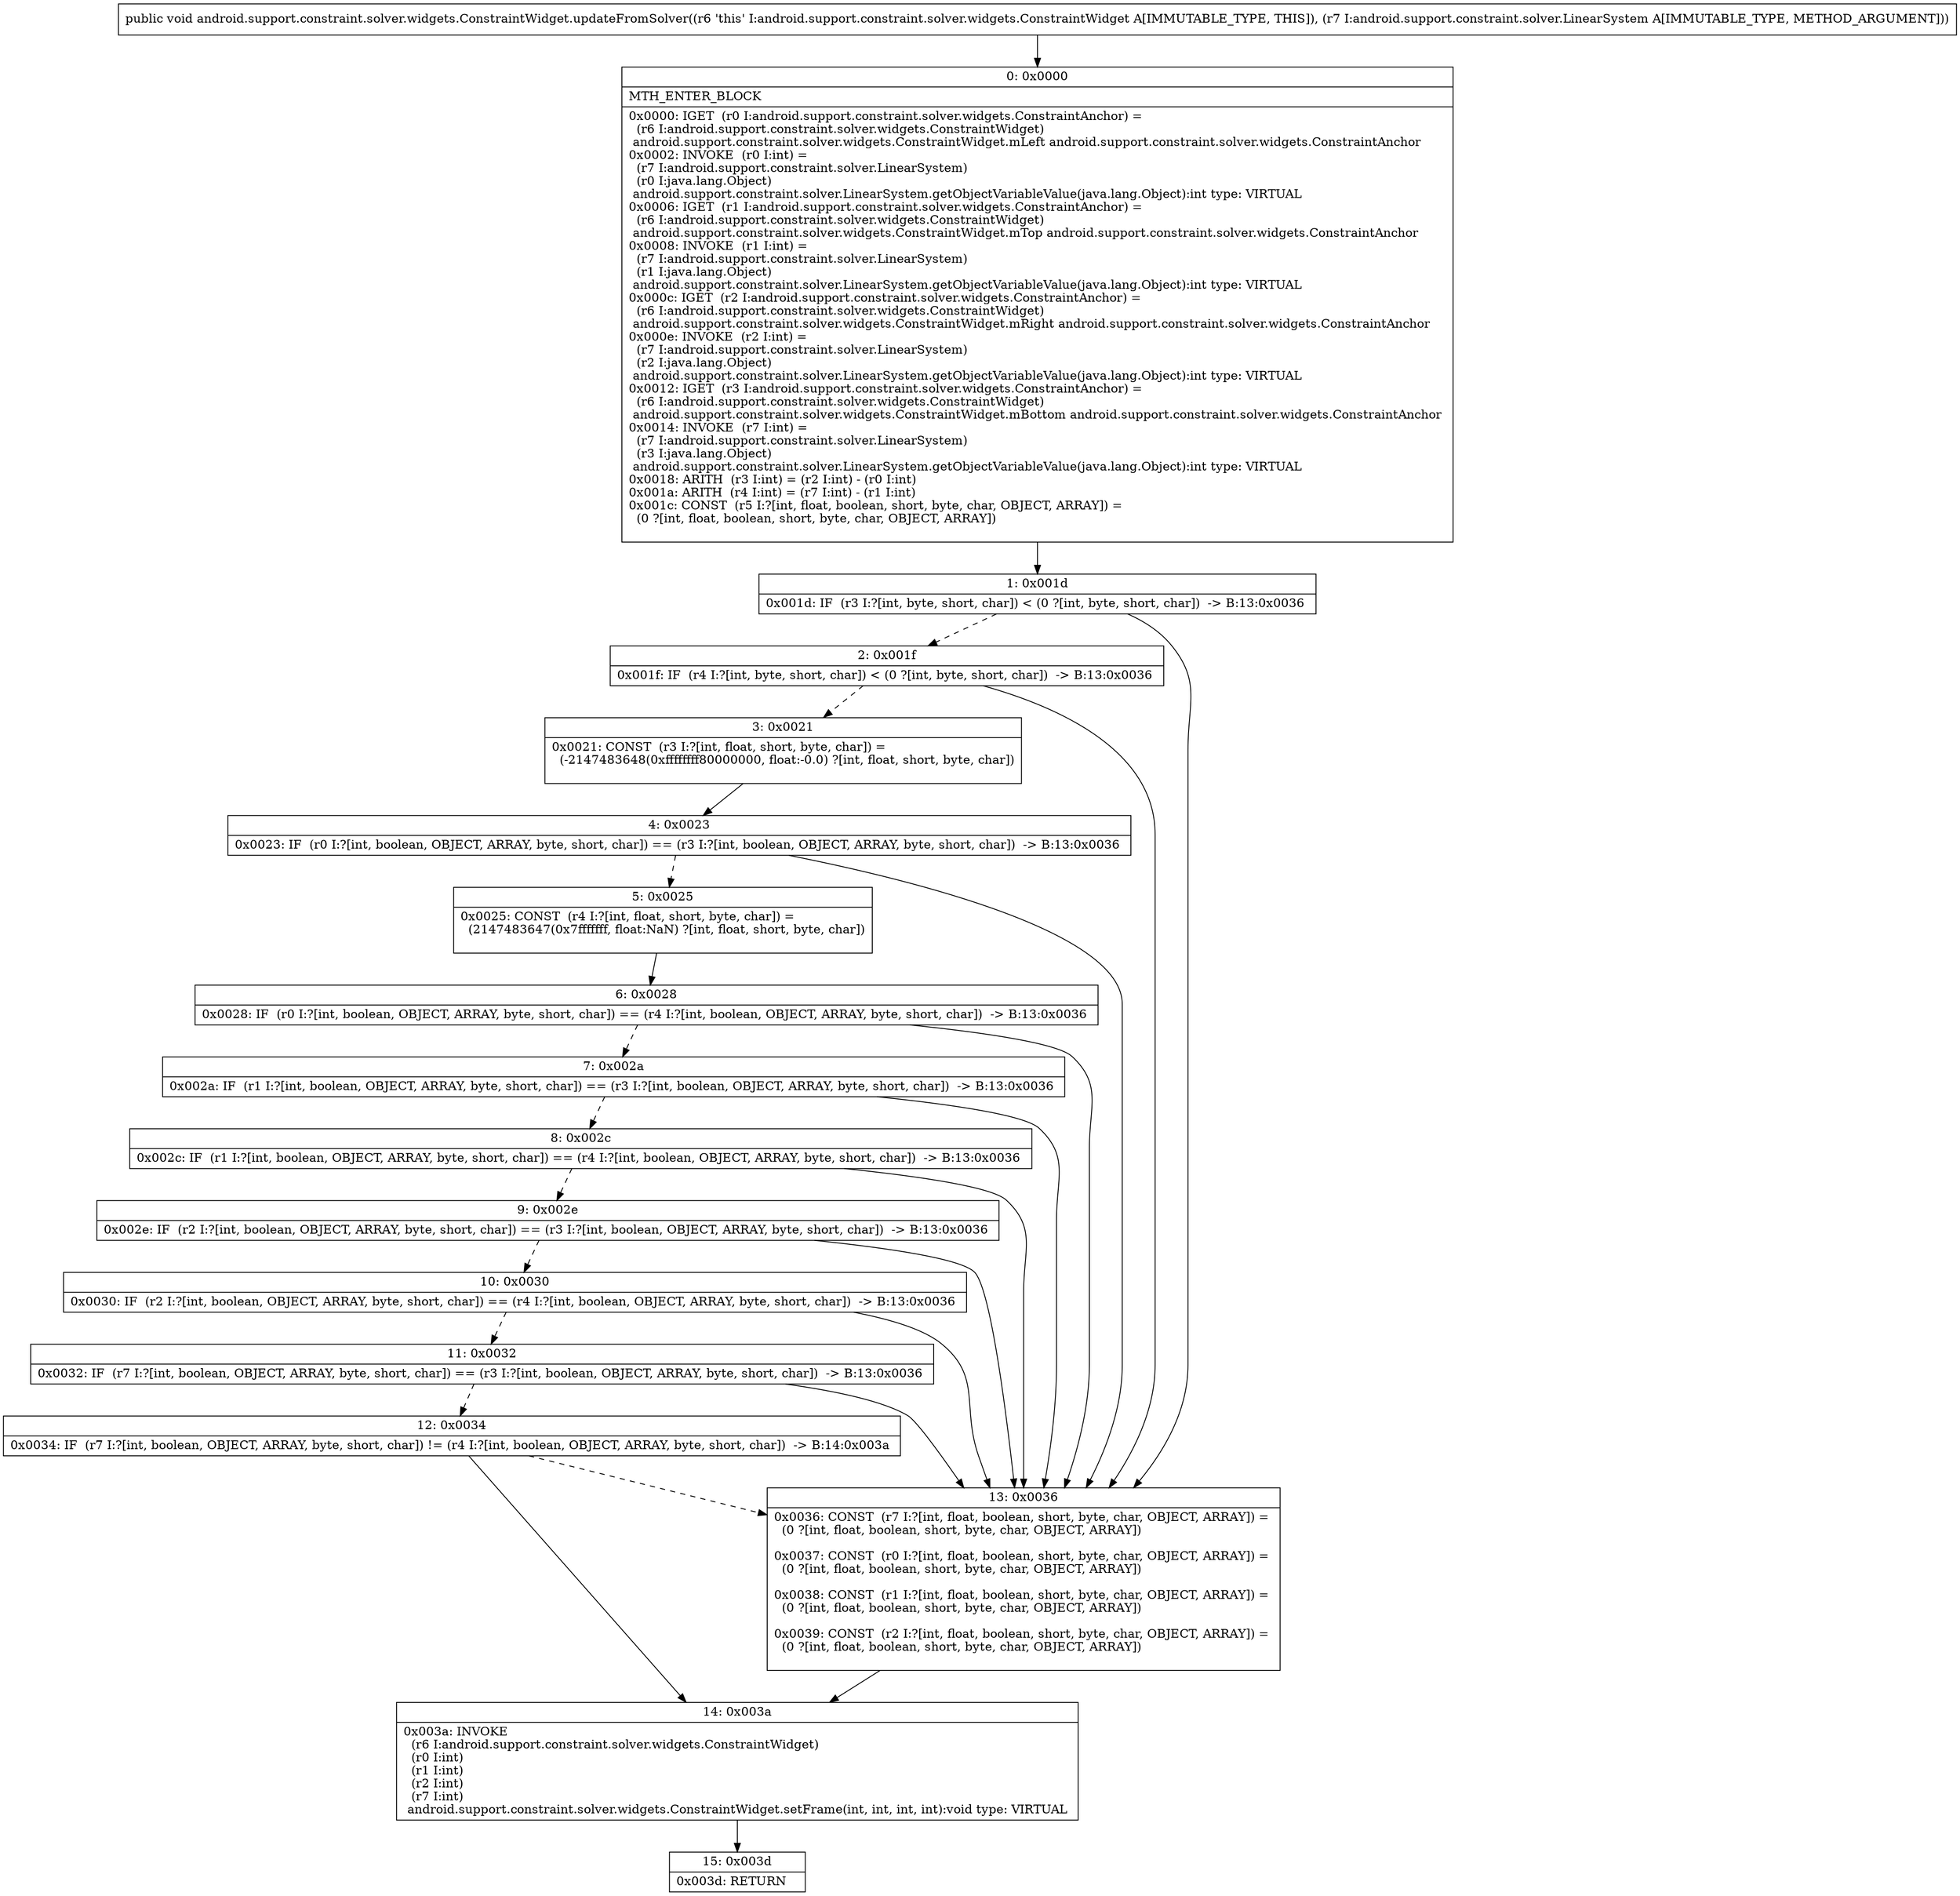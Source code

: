 digraph "CFG forandroid.support.constraint.solver.widgets.ConstraintWidget.updateFromSolver(Landroid\/support\/constraint\/solver\/LinearSystem;)V" {
Node_0 [shape=record,label="{0\:\ 0x0000|MTH_ENTER_BLOCK\l|0x0000: IGET  (r0 I:android.support.constraint.solver.widgets.ConstraintAnchor) = \l  (r6 I:android.support.constraint.solver.widgets.ConstraintWidget)\l android.support.constraint.solver.widgets.ConstraintWidget.mLeft android.support.constraint.solver.widgets.ConstraintAnchor \l0x0002: INVOKE  (r0 I:int) = \l  (r7 I:android.support.constraint.solver.LinearSystem)\l  (r0 I:java.lang.Object)\l android.support.constraint.solver.LinearSystem.getObjectVariableValue(java.lang.Object):int type: VIRTUAL \l0x0006: IGET  (r1 I:android.support.constraint.solver.widgets.ConstraintAnchor) = \l  (r6 I:android.support.constraint.solver.widgets.ConstraintWidget)\l android.support.constraint.solver.widgets.ConstraintWidget.mTop android.support.constraint.solver.widgets.ConstraintAnchor \l0x0008: INVOKE  (r1 I:int) = \l  (r7 I:android.support.constraint.solver.LinearSystem)\l  (r1 I:java.lang.Object)\l android.support.constraint.solver.LinearSystem.getObjectVariableValue(java.lang.Object):int type: VIRTUAL \l0x000c: IGET  (r2 I:android.support.constraint.solver.widgets.ConstraintAnchor) = \l  (r6 I:android.support.constraint.solver.widgets.ConstraintWidget)\l android.support.constraint.solver.widgets.ConstraintWidget.mRight android.support.constraint.solver.widgets.ConstraintAnchor \l0x000e: INVOKE  (r2 I:int) = \l  (r7 I:android.support.constraint.solver.LinearSystem)\l  (r2 I:java.lang.Object)\l android.support.constraint.solver.LinearSystem.getObjectVariableValue(java.lang.Object):int type: VIRTUAL \l0x0012: IGET  (r3 I:android.support.constraint.solver.widgets.ConstraintAnchor) = \l  (r6 I:android.support.constraint.solver.widgets.ConstraintWidget)\l android.support.constraint.solver.widgets.ConstraintWidget.mBottom android.support.constraint.solver.widgets.ConstraintAnchor \l0x0014: INVOKE  (r7 I:int) = \l  (r7 I:android.support.constraint.solver.LinearSystem)\l  (r3 I:java.lang.Object)\l android.support.constraint.solver.LinearSystem.getObjectVariableValue(java.lang.Object):int type: VIRTUAL \l0x0018: ARITH  (r3 I:int) = (r2 I:int) \- (r0 I:int) \l0x001a: ARITH  (r4 I:int) = (r7 I:int) \- (r1 I:int) \l0x001c: CONST  (r5 I:?[int, float, boolean, short, byte, char, OBJECT, ARRAY]) = \l  (0 ?[int, float, boolean, short, byte, char, OBJECT, ARRAY])\l \l}"];
Node_1 [shape=record,label="{1\:\ 0x001d|0x001d: IF  (r3 I:?[int, byte, short, char]) \< (0 ?[int, byte, short, char])  \-\> B:13:0x0036 \l}"];
Node_2 [shape=record,label="{2\:\ 0x001f|0x001f: IF  (r4 I:?[int, byte, short, char]) \< (0 ?[int, byte, short, char])  \-\> B:13:0x0036 \l}"];
Node_3 [shape=record,label="{3\:\ 0x0021|0x0021: CONST  (r3 I:?[int, float, short, byte, char]) = \l  (\-2147483648(0xffffffff80000000, float:\-0.0) ?[int, float, short, byte, char])\l \l}"];
Node_4 [shape=record,label="{4\:\ 0x0023|0x0023: IF  (r0 I:?[int, boolean, OBJECT, ARRAY, byte, short, char]) == (r3 I:?[int, boolean, OBJECT, ARRAY, byte, short, char])  \-\> B:13:0x0036 \l}"];
Node_5 [shape=record,label="{5\:\ 0x0025|0x0025: CONST  (r4 I:?[int, float, short, byte, char]) = \l  (2147483647(0x7fffffff, float:NaN) ?[int, float, short, byte, char])\l \l}"];
Node_6 [shape=record,label="{6\:\ 0x0028|0x0028: IF  (r0 I:?[int, boolean, OBJECT, ARRAY, byte, short, char]) == (r4 I:?[int, boolean, OBJECT, ARRAY, byte, short, char])  \-\> B:13:0x0036 \l}"];
Node_7 [shape=record,label="{7\:\ 0x002a|0x002a: IF  (r1 I:?[int, boolean, OBJECT, ARRAY, byte, short, char]) == (r3 I:?[int, boolean, OBJECT, ARRAY, byte, short, char])  \-\> B:13:0x0036 \l}"];
Node_8 [shape=record,label="{8\:\ 0x002c|0x002c: IF  (r1 I:?[int, boolean, OBJECT, ARRAY, byte, short, char]) == (r4 I:?[int, boolean, OBJECT, ARRAY, byte, short, char])  \-\> B:13:0x0036 \l}"];
Node_9 [shape=record,label="{9\:\ 0x002e|0x002e: IF  (r2 I:?[int, boolean, OBJECT, ARRAY, byte, short, char]) == (r3 I:?[int, boolean, OBJECT, ARRAY, byte, short, char])  \-\> B:13:0x0036 \l}"];
Node_10 [shape=record,label="{10\:\ 0x0030|0x0030: IF  (r2 I:?[int, boolean, OBJECT, ARRAY, byte, short, char]) == (r4 I:?[int, boolean, OBJECT, ARRAY, byte, short, char])  \-\> B:13:0x0036 \l}"];
Node_11 [shape=record,label="{11\:\ 0x0032|0x0032: IF  (r7 I:?[int, boolean, OBJECT, ARRAY, byte, short, char]) == (r3 I:?[int, boolean, OBJECT, ARRAY, byte, short, char])  \-\> B:13:0x0036 \l}"];
Node_12 [shape=record,label="{12\:\ 0x0034|0x0034: IF  (r7 I:?[int, boolean, OBJECT, ARRAY, byte, short, char]) != (r4 I:?[int, boolean, OBJECT, ARRAY, byte, short, char])  \-\> B:14:0x003a \l}"];
Node_13 [shape=record,label="{13\:\ 0x0036|0x0036: CONST  (r7 I:?[int, float, boolean, short, byte, char, OBJECT, ARRAY]) = \l  (0 ?[int, float, boolean, short, byte, char, OBJECT, ARRAY])\l \l0x0037: CONST  (r0 I:?[int, float, boolean, short, byte, char, OBJECT, ARRAY]) = \l  (0 ?[int, float, boolean, short, byte, char, OBJECT, ARRAY])\l \l0x0038: CONST  (r1 I:?[int, float, boolean, short, byte, char, OBJECT, ARRAY]) = \l  (0 ?[int, float, boolean, short, byte, char, OBJECT, ARRAY])\l \l0x0039: CONST  (r2 I:?[int, float, boolean, short, byte, char, OBJECT, ARRAY]) = \l  (0 ?[int, float, boolean, short, byte, char, OBJECT, ARRAY])\l \l}"];
Node_14 [shape=record,label="{14\:\ 0x003a|0x003a: INVOKE  \l  (r6 I:android.support.constraint.solver.widgets.ConstraintWidget)\l  (r0 I:int)\l  (r1 I:int)\l  (r2 I:int)\l  (r7 I:int)\l android.support.constraint.solver.widgets.ConstraintWidget.setFrame(int, int, int, int):void type: VIRTUAL \l}"];
Node_15 [shape=record,label="{15\:\ 0x003d|0x003d: RETURN   \l}"];
MethodNode[shape=record,label="{public void android.support.constraint.solver.widgets.ConstraintWidget.updateFromSolver((r6 'this' I:android.support.constraint.solver.widgets.ConstraintWidget A[IMMUTABLE_TYPE, THIS]), (r7 I:android.support.constraint.solver.LinearSystem A[IMMUTABLE_TYPE, METHOD_ARGUMENT])) }"];
MethodNode -> Node_0;
Node_0 -> Node_1;
Node_1 -> Node_2[style=dashed];
Node_1 -> Node_13;
Node_2 -> Node_3[style=dashed];
Node_2 -> Node_13;
Node_3 -> Node_4;
Node_4 -> Node_5[style=dashed];
Node_4 -> Node_13;
Node_5 -> Node_6;
Node_6 -> Node_7[style=dashed];
Node_6 -> Node_13;
Node_7 -> Node_8[style=dashed];
Node_7 -> Node_13;
Node_8 -> Node_9[style=dashed];
Node_8 -> Node_13;
Node_9 -> Node_10[style=dashed];
Node_9 -> Node_13;
Node_10 -> Node_11[style=dashed];
Node_10 -> Node_13;
Node_11 -> Node_12[style=dashed];
Node_11 -> Node_13;
Node_12 -> Node_13[style=dashed];
Node_12 -> Node_14;
Node_13 -> Node_14;
Node_14 -> Node_15;
}


